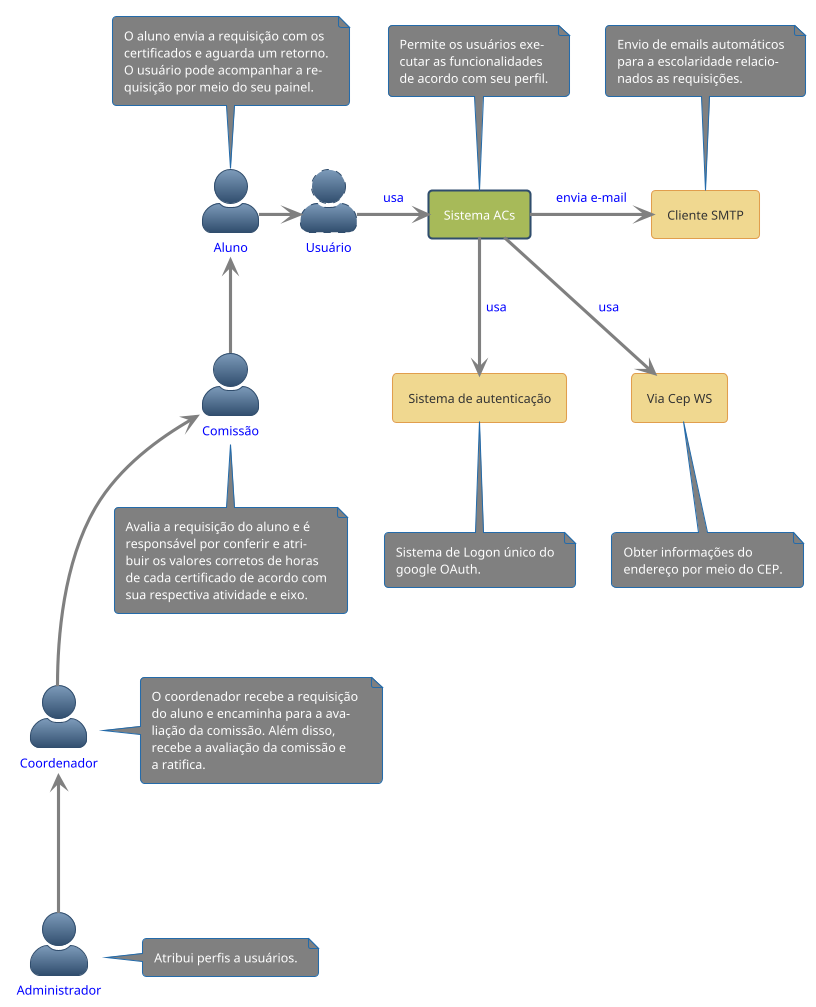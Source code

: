 @startuml Diagrama c1 - contexto
!theme spacelab
skinparam actorStyle awesome

actor Usuário #line.dashed;text:blue
actor Aluno #text:blue
actor Comissão #text:blue
actor Coordenador #text:blue
actor Administrador #text:blue

note top of Aluno #Gray
    O aluno envia a requisição com os
    certificados e aguarda um retorno.
    O usuário pode acompanhar a re- 
    quisição por meio do seu painel.
end note

note right of Coordenador #Gray
    O coordenador recebe a requisição 
    do aluno e encaminha para a ava-
    liação da comissão. Além disso, 
    recebe a avaliação da comissão e
    a ratifica.
end note

note bottom of Comissão #Gray
    Avalia a requisição do aluno e é 
    responsável por conferir e atri-
    buir os valores corretos de horas
    de cada certificado de acordo com
    sua respectiva atividade e eixo.
end note

note right of Administrador #Gray
    Atribui perfis a usuários.
end note

Aluno  -right-> Usuário #line:gray;
Comissão -up-> Aluno #line:gray;
Coordenador -up--> Comissão #line:gray;
Administrador -up--> Coordenador #line:gray;

rectangle Sistema_Acs as "Sistema ACs" #a7ba59

note top of Sistema_Acs #Gray
    Permite os usuários exe-
    cutar as funcionalidades
    de acordo com seu perfil.
end note

agent Cliente_SMTP as "Cliente SMTP" #f0d890
note top of Cliente_SMTP #Gray
    Envio de emails automáticos
    para a escolaridade relacio-
    nados as requisições.
end note

agent OAuth2 as "Sistema de autenticação" #f0d890
note bottom of OAuth2 #Gray
    Sistema de Logon único do
    google OAuth.
end note

Agent ViaCep as "Via Cep WS" #f0d890
note bottom of ViaCep #Gray
    Obter informações do 
    endereço por meio do CEP.
end note

Usuário -right-> Sistema_Acs #line:gray;text:blue : usa
Sistema_Acs -right-> Cliente_SMTP #line:gray;text:blue : envia e-mail
Sistema_Acs -down-> OAuth2 #line:gray;text:blue : usa
Sistema_Acs -down-> ViaCep #line:gray;text:blue : usa
@enduml